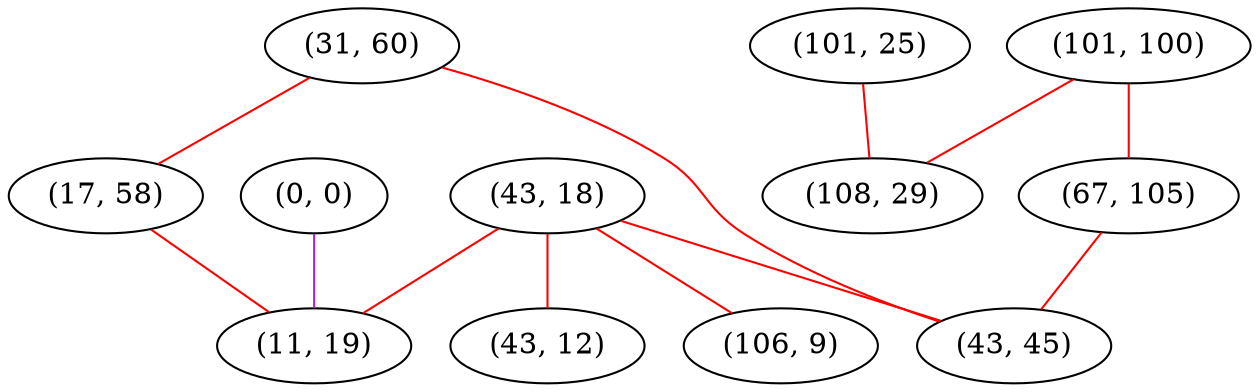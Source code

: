 graph "" {
"(31, 60)";
"(101, 100)";
"(0, 0)";
"(101, 25)";
"(108, 29)";
"(67, 105)";
"(17, 58)";
"(43, 18)";
"(43, 12)";
"(11, 19)";
"(106, 9)";
"(43, 45)";
"(31, 60)" -- "(17, 58)"  [color=red, key=0, weight=1];
"(31, 60)" -- "(43, 45)"  [color=red, key=0, weight=1];
"(101, 100)" -- "(108, 29)"  [color=red, key=0, weight=1];
"(101, 100)" -- "(67, 105)"  [color=red, key=0, weight=1];
"(0, 0)" -- "(11, 19)"  [color=purple, key=0, weight=4];
"(101, 25)" -- "(108, 29)"  [color=red, key=0, weight=1];
"(67, 105)" -- "(43, 45)"  [color=red, key=0, weight=1];
"(17, 58)" -- "(11, 19)"  [color=red, key=0, weight=1];
"(43, 18)" -- "(43, 12)"  [color=red, key=0, weight=1];
"(43, 18)" -- "(11, 19)"  [color=red, key=0, weight=1];
"(43, 18)" -- "(106, 9)"  [color=red, key=0, weight=1];
"(43, 18)" -- "(43, 45)"  [color=red, key=0, weight=1];
}
